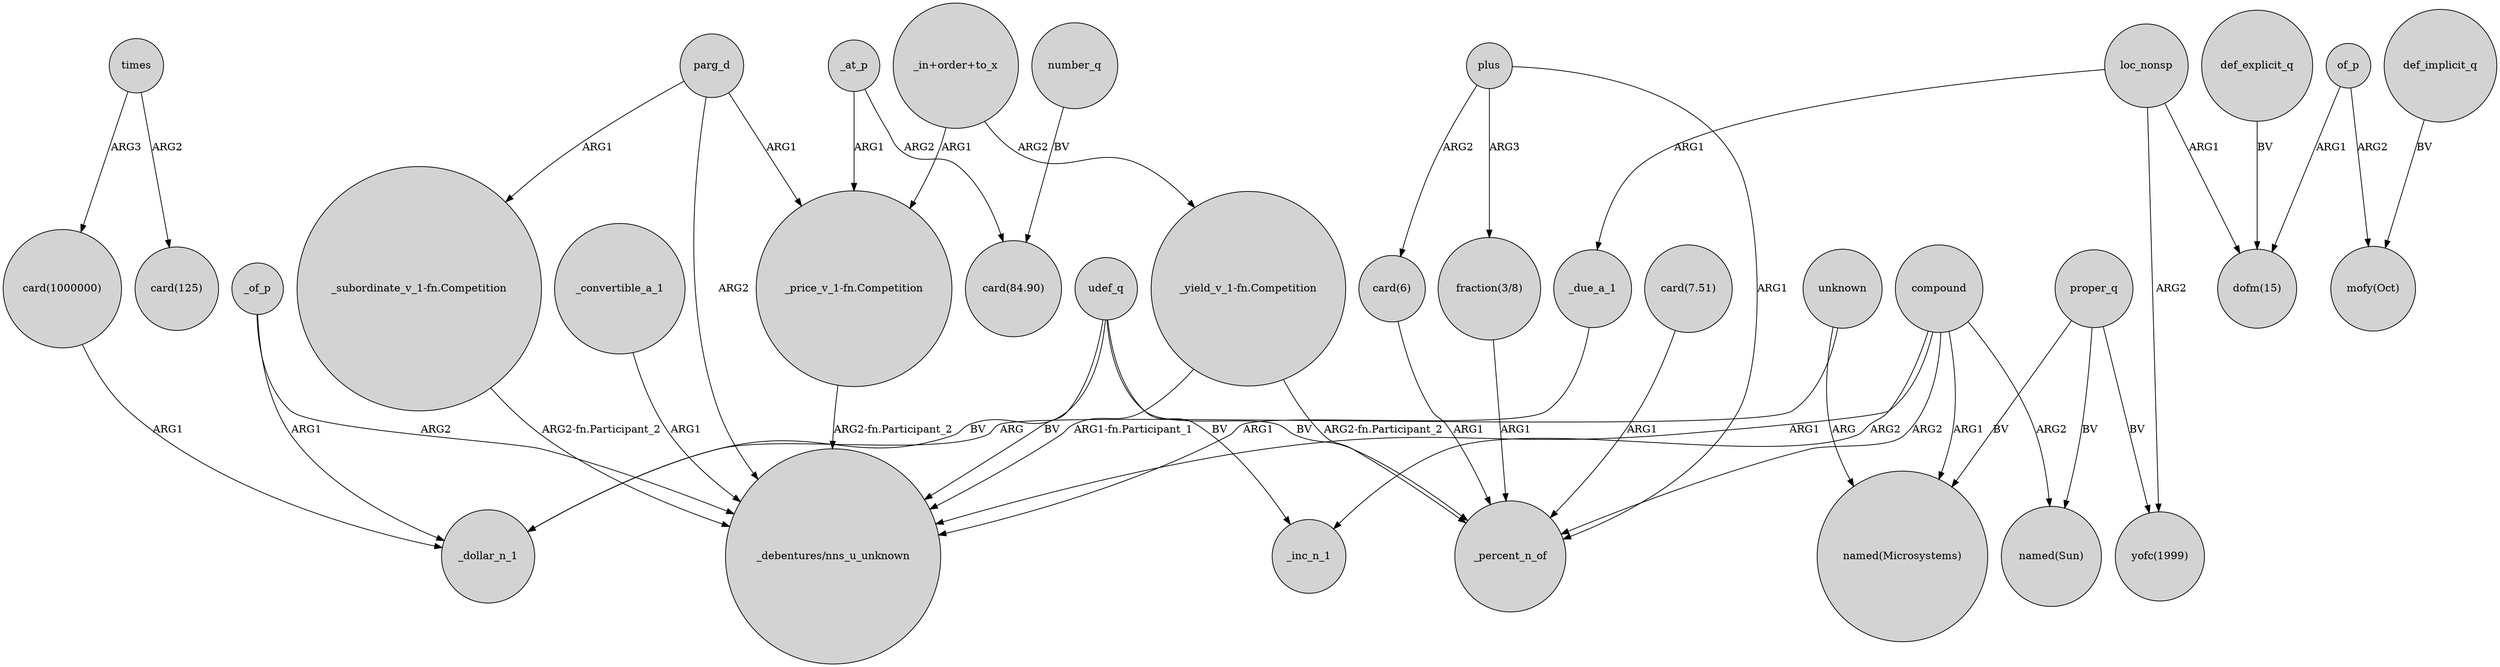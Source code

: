 digraph {
	node [shape=circle style=filled]
	_of_p -> _dollar_n_1 [label=ARG1]
	loc_nonsp -> "yofc(1999)" [label=ARG2]
	_of_p -> "_debentures/nns_u_unknown" [label=ARG2]
	compound -> "named(Sun)" [label=ARG2]
	_at_p -> "card(84.90)" [label=ARG2]
	"_subordinate_v_1-fn.Competition" -> "_debentures/nns_u_unknown" [label="ARG2-fn.Participant_2"]
	of_p -> "mofy(Oct)" [label=ARG2]
	_at_p -> "_price_v_1-fn.Competition" [label=ARG1]
	times -> "card(1000000)" [label=ARG3]
	number_q -> "card(84.90)" [label=BV]
	proper_q -> "yofc(1999)" [label=BV]
	"_price_v_1-fn.Competition" -> "_debentures/nns_u_unknown" [label="ARG2-fn.Participant_2"]
	"fraction(3/8)" -> _percent_n_of [label=ARG1]
	plus -> "card(6)" [label=ARG2]
	"_yield_v_1-fn.Competition" -> "_debentures/nns_u_unknown" [label="ARG1-fn.Participant_1"]
	proper_q -> "named(Microsystems)" [label=BV]
	"_in+order+to_x" -> "_price_v_1-fn.Competition" [label=ARG1]
	unknown -> _dollar_n_1 [label=ARG]
	plus -> _percent_n_of [label=ARG1]
	unknown -> "named(Microsystems)" [label=ARG]
	udef_q -> _inc_n_1 [label=BV]
	compound -> _inc_n_1 [label=ARG2]
	"card(6)" -> _percent_n_of [label=ARG1]
	proper_q -> "named(Sun)" [label=BV]
	"_in+order+to_x" -> "_yield_v_1-fn.Competition" [label=ARG2]
	udef_q -> _percent_n_of [label=BV]
	compound -> "named(Microsystems)" [label=ARG1]
	parg_d -> "_debentures/nns_u_unknown" [label=ARG2]
	"card(7.51)" -> _percent_n_of [label=ARG1]
	_convertible_a_1 -> "_debentures/nns_u_unknown" [label=ARG1]
	compound -> _percent_n_of [label=ARG2]
	"_yield_v_1-fn.Competition" -> _percent_n_of [label="ARG2-fn.Participant_2"]
	plus -> "fraction(3/8)" [label=ARG3]
	udef_q -> _dollar_n_1 [label=BV]
	"card(1000000)" -> _dollar_n_1 [label=ARG1]
	def_implicit_q -> "mofy(Oct)" [label=BV]
	parg_d -> "_subordinate_v_1-fn.Competition" [label=ARG1]
	loc_nonsp -> _due_a_1 [label=ARG1]
	times -> "card(125)" [label=ARG2]
	of_p -> "dofm(15)" [label=ARG1]
	def_explicit_q -> "dofm(15)" [label=BV]
	udef_q -> "_debentures/nns_u_unknown" [label=BV]
	parg_d -> "_price_v_1-fn.Competition" [label=ARG1]
	compound -> "_debentures/nns_u_unknown" [label=ARG1]
	_due_a_1 -> "_debentures/nns_u_unknown" [label=ARG1]
	loc_nonsp -> "dofm(15)" [label=ARG1]
}
